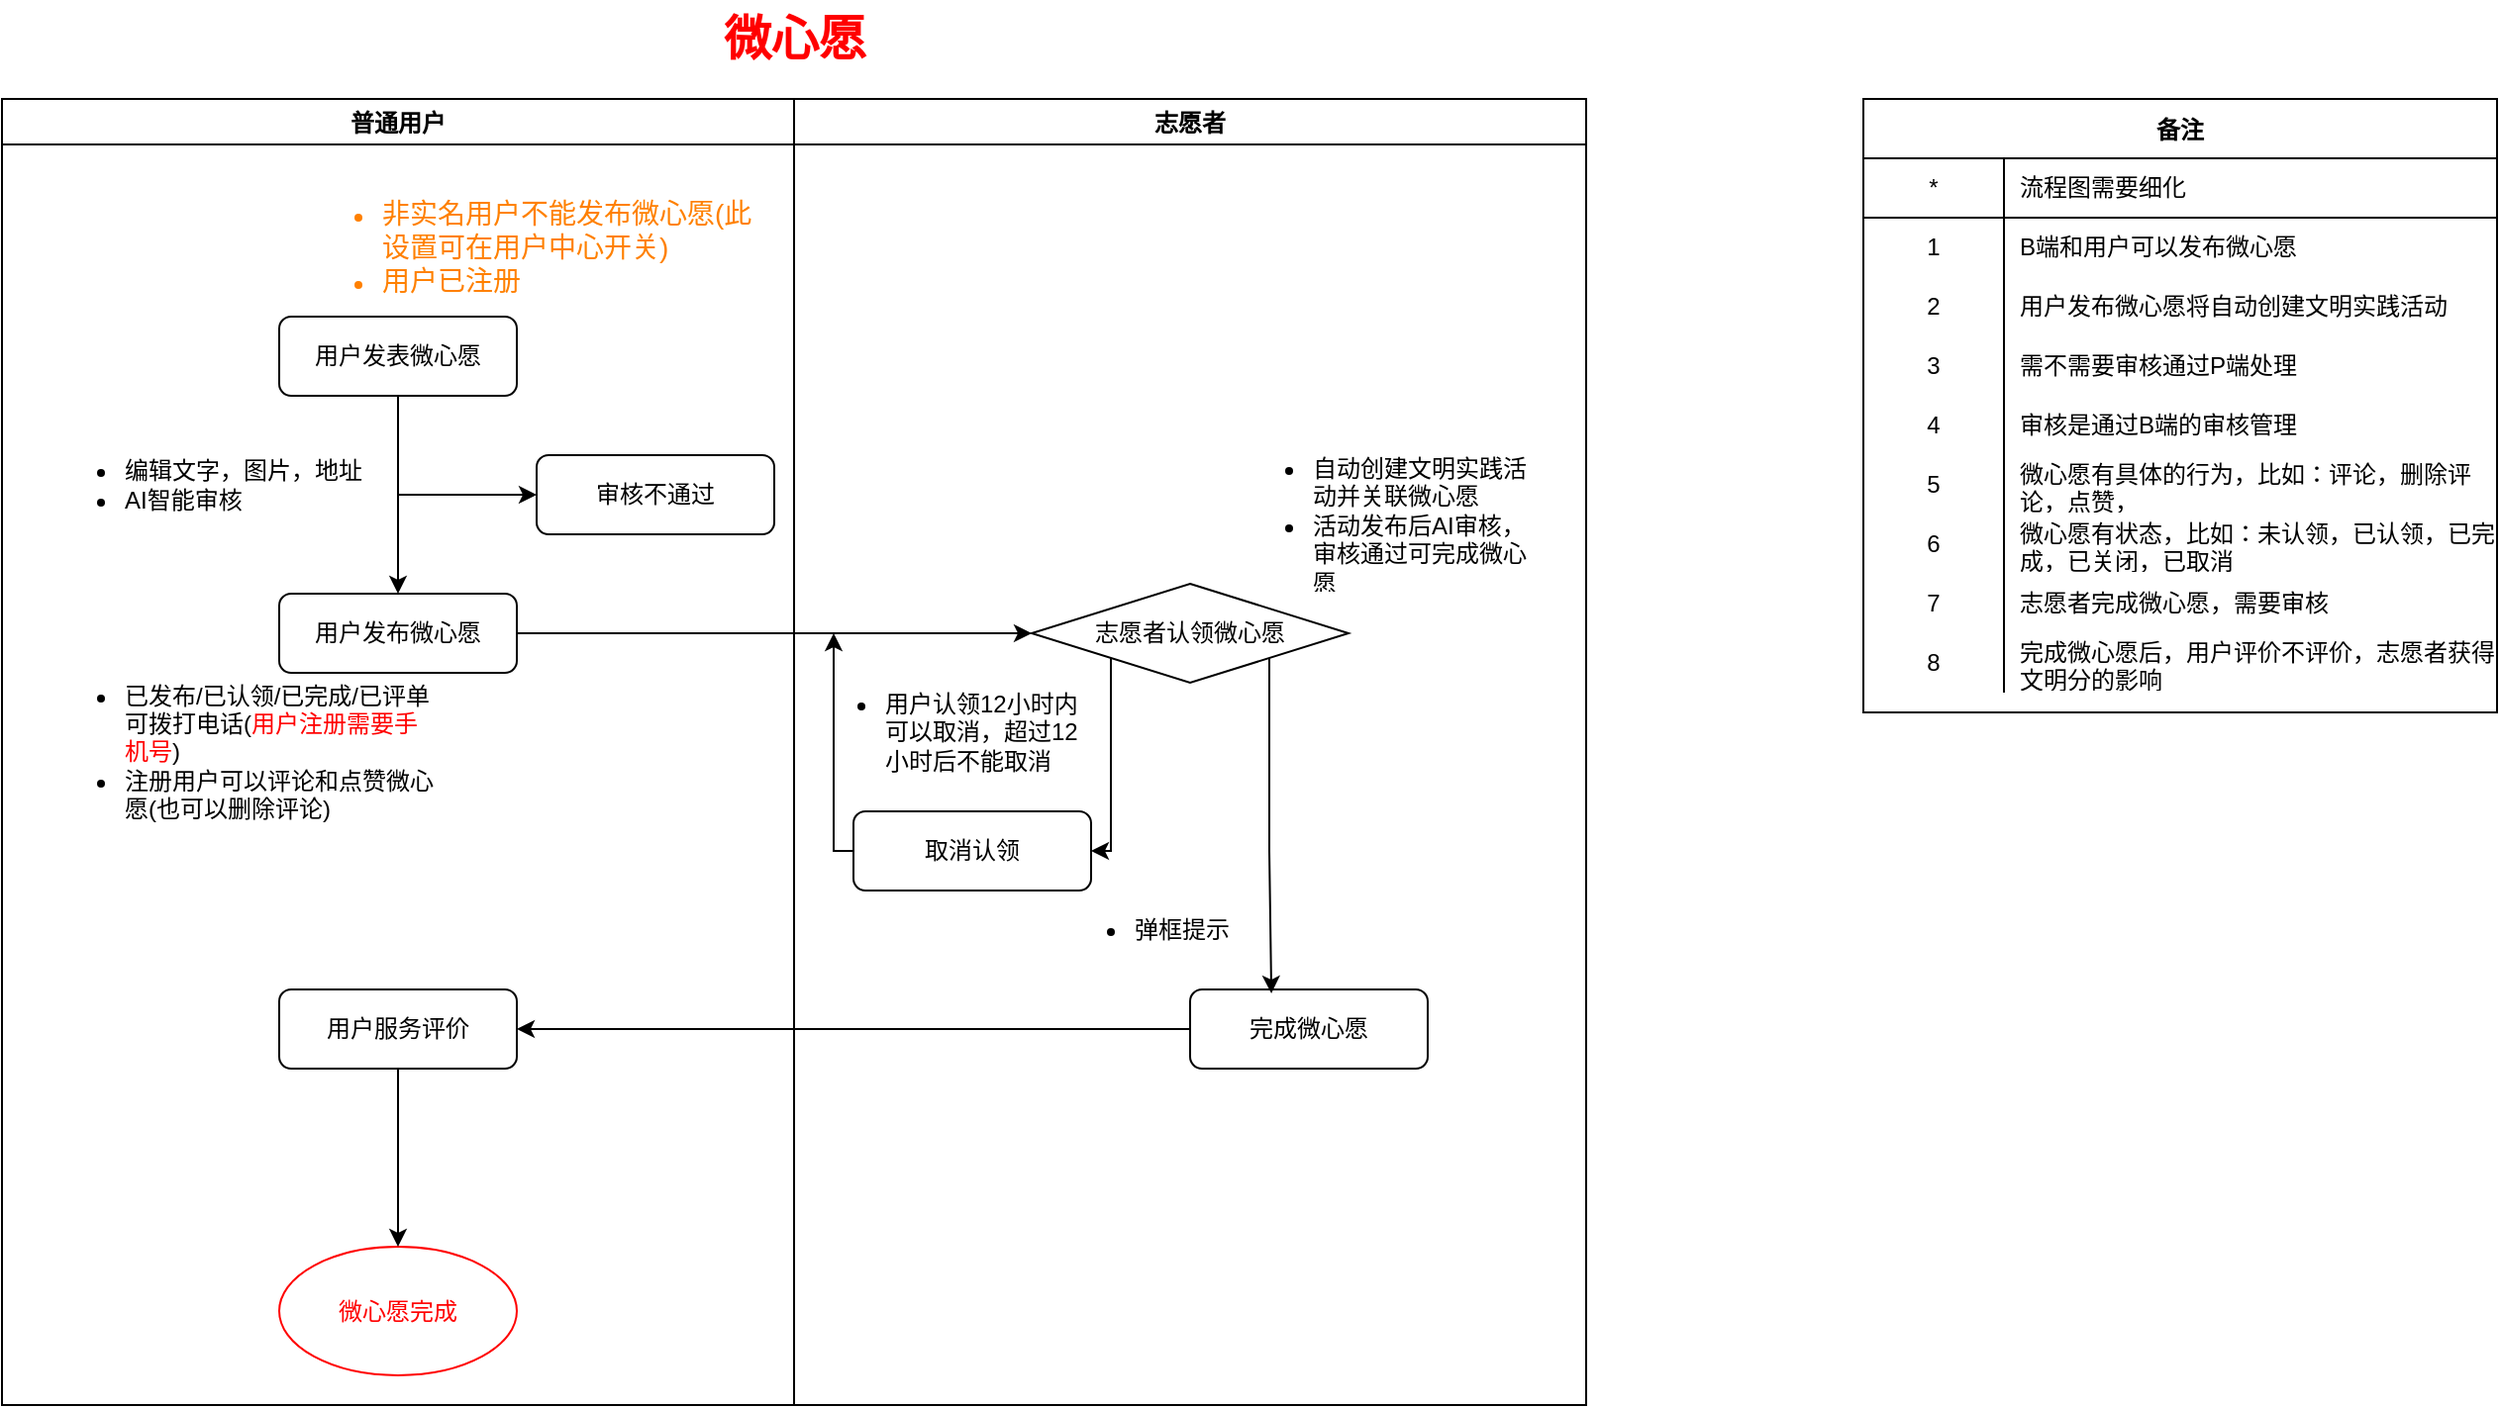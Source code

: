 <mxfile version="15.5.9" type="github">
  <diagram id="RF53XzOAA5hNaFfBE2K2" name="第 1 页">
    <mxGraphModel dx="1422" dy="761" grid="1" gridSize="10" guides="1" tooltips="1" connect="1" arrows="1" fold="1" page="1" pageScale="1" pageWidth="827" pageHeight="1169" math="0" shadow="0">
      <root>
        <mxCell id="0" />
        <mxCell id="1" parent="0" />
        <mxCell id="r-44q59jUduNmyFLekGB-9" value="普通用户" style="swimlane;" parent="1" vertex="1">
          <mxGeometry x="10" y="60" width="400" height="660" as="geometry" />
        </mxCell>
        <mxCell id="r-44q59jUduNmyFLekGB-13" value="用户发表微心愿" style="rounded=1;whiteSpace=wrap;html=1;" parent="r-44q59jUduNmyFLekGB-9" vertex="1">
          <mxGeometry x="140" y="110" width="120" height="40" as="geometry" />
        </mxCell>
        <mxCell id="r-44q59jUduNmyFLekGB-15" value="用户发布微心愿" style="rounded=1;whiteSpace=wrap;html=1;" parent="r-44q59jUduNmyFLekGB-9" vertex="1">
          <mxGeometry x="140" y="250" width="120" height="40" as="geometry" />
        </mxCell>
        <mxCell id="r-44q59jUduNmyFLekGB-18" value="&lt;ul&gt;&lt;li&gt;编辑文字，图片，地址&lt;/li&gt;&lt;li&gt;AI智能审核&lt;/li&gt;&lt;/ul&gt;" style="text;strokeColor=none;fillColor=none;html=1;whiteSpace=wrap;verticalAlign=middle;overflow=hidden;" parent="r-44q59jUduNmyFLekGB-9" vertex="1">
          <mxGeometry x="20" y="150" width="200" height="90" as="geometry" />
        </mxCell>
        <mxCell id="r-44q59jUduNmyFLekGB-21" value="&lt;ul&gt;&lt;li&gt;已发布/已认领/已完成/已评单可拨打电话(&lt;font color=&quot;#ff0000&quot;&gt;用户注册需要手机号&lt;/font&gt;)&lt;/li&gt;&lt;li&gt;注册用户可以评论和点赞微心愿(也可以删除评论)&lt;/li&gt;&lt;/ul&gt;" style="text;strokeColor=none;fillColor=none;html=1;whiteSpace=wrap;verticalAlign=middle;overflow=hidden;" parent="r-44q59jUduNmyFLekGB-9" vertex="1">
          <mxGeometry x="20" y="280" width="200" height="90" as="geometry" />
        </mxCell>
        <mxCell id="r-44q59jUduNmyFLekGB-28" value="审核不通过" style="rounded=1;whiteSpace=wrap;html=1;" parent="r-44q59jUduNmyFLekGB-9" vertex="1">
          <mxGeometry x="270" y="180" width="120" height="40" as="geometry" />
        </mxCell>
        <mxCell id="r-44q59jUduNmyFLekGB-31" value="用户服务评价" style="rounded=1;whiteSpace=wrap;html=1;" parent="r-44q59jUduNmyFLekGB-9" vertex="1">
          <mxGeometry x="140" y="450" width="120" height="40" as="geometry" />
        </mxCell>
        <mxCell id="r-44q59jUduNmyFLekGB-45" value="&lt;font color=&quot;#ff0000&quot;&gt;微心愿完成&lt;/font&gt;" style="ellipse;whiteSpace=wrap;html=1;strokeColor=#FF0000;" parent="r-44q59jUduNmyFLekGB-9" vertex="1">
          <mxGeometry x="140" y="580" width="120" height="65" as="geometry" />
        </mxCell>
        <mxCell id="r-44q59jUduNmyFLekGB-44" value="" style="endArrow=classic;html=1;rounded=0;exitX=0.5;exitY=1;exitDx=0;exitDy=0;entryX=0.5;entryY=0;entryDx=0;entryDy=0;" parent="r-44q59jUduNmyFLekGB-9" source="r-44q59jUduNmyFLekGB-31" target="r-44q59jUduNmyFLekGB-45" edge="1">
          <mxGeometry width="50" height="50" relative="1" as="geometry">
            <mxPoint x="380" y="400" as="sourcePoint" />
            <mxPoint x="200" y="570" as="targetPoint" />
          </mxGeometry>
        </mxCell>
        <mxCell id="QwaynqYEqvaD4cbuKxKj-22" value="&lt;ul&gt;&lt;li&gt;&lt;span style=&quot;font-size: 14px ; background-color: rgb(255 , 255 , 255)&quot;&gt;非实名用户不能发布微心愿(此设置可在用户中心开关)&lt;/span&gt;&lt;/li&gt;&lt;li&gt;&lt;span style=&quot;font-size: 14px ; background-color: rgb(255 , 255 , 255)&quot;&gt;用户已注册&lt;/span&gt;&lt;/li&gt;&lt;/ul&gt;" style="text;strokeColor=none;fillColor=none;html=1;whiteSpace=wrap;verticalAlign=middle;overflow=hidden;fontColor=#FF8000;" parent="r-44q59jUduNmyFLekGB-9" vertex="1">
          <mxGeometry x="150" y="10" width="230" height="130" as="geometry" />
        </mxCell>
        <mxCell id="r-44q59jUduNmyFLekGB-10" value="志愿者" style="swimlane;" parent="1" vertex="1">
          <mxGeometry x="410" y="60" width="400" height="660" as="geometry" />
        </mxCell>
        <mxCell id="r-44q59jUduNmyFLekGB-22" value="完成微心愿" style="rounded=1;whiteSpace=wrap;html=1;" parent="r-44q59jUduNmyFLekGB-10" vertex="1">
          <mxGeometry x="200" y="450" width="120" height="40" as="geometry" />
        </mxCell>
        <mxCell id="r-44q59jUduNmyFLekGB-26" value="&lt;ul&gt;&lt;li&gt;弹框提示&lt;/li&gt;&lt;/ul&gt;" style="text;strokeColor=none;fillColor=none;html=1;whiteSpace=wrap;verticalAlign=middle;overflow=hidden;" parent="r-44q59jUduNmyFLekGB-10" vertex="1">
          <mxGeometry x="130" y="390" width="100" height="60" as="geometry" />
        </mxCell>
        <mxCell id="r-44q59jUduNmyFLekGB-36" value="取消认领" style="rounded=1;whiteSpace=wrap;html=1;" parent="r-44q59jUduNmyFLekGB-10" vertex="1">
          <mxGeometry x="30" y="360" width="120" height="40" as="geometry" />
        </mxCell>
        <mxCell id="r-44q59jUduNmyFLekGB-32" value="&lt;span&gt;志愿者认领微心愿&lt;/span&gt;" style="rhombus;whiteSpace=wrap;html=1;" parent="r-44q59jUduNmyFLekGB-10" vertex="1">
          <mxGeometry x="120" y="245" width="160" height="50" as="geometry" />
        </mxCell>
        <mxCell id="r-44q59jUduNmyFLekGB-35" value="" style="endArrow=classic;html=1;rounded=0;exitX=1;exitY=1;exitDx=0;exitDy=0;entryX=0.342;entryY=0.05;entryDx=0;entryDy=0;entryPerimeter=0;" parent="r-44q59jUduNmyFLekGB-10" source="r-44q59jUduNmyFLekGB-32" target="r-44q59jUduNmyFLekGB-22" edge="1">
          <mxGeometry width="50" height="50" relative="1" as="geometry">
            <mxPoint x="250" y="310" as="sourcePoint" />
            <mxPoint x="240" y="380" as="targetPoint" />
            <Array as="points">
              <mxPoint x="240" y="380" />
            </Array>
          </mxGeometry>
        </mxCell>
        <mxCell id="r-44q59jUduNmyFLekGB-33" value="" style="endArrow=classic;html=1;rounded=0;exitX=0;exitY=1;exitDx=0;exitDy=0;entryX=1;entryY=0.5;entryDx=0;entryDy=0;" parent="r-44q59jUduNmyFLekGB-10" source="r-44q59jUduNmyFLekGB-32" target="r-44q59jUduNmyFLekGB-36" edge="1">
          <mxGeometry width="50" height="50" relative="1" as="geometry">
            <mxPoint x="-20" y="380" as="sourcePoint" />
            <mxPoint x="160" y="380" as="targetPoint" />
            <Array as="points">
              <mxPoint x="160" y="380" />
            </Array>
          </mxGeometry>
        </mxCell>
        <mxCell id="r-44q59jUduNmyFLekGB-40" value="&lt;ul&gt;&lt;li&gt;用户认领12小时内可以取消，超过12小时后不能取消&lt;/li&gt;&lt;/ul&gt;" style="text;strokeColor=none;fillColor=none;html=1;whiteSpace=wrap;verticalAlign=middle;overflow=hidden;" parent="r-44q59jUduNmyFLekGB-10" vertex="1">
          <mxGeometry x="4" y="280" width="146" height="80" as="geometry" />
        </mxCell>
        <mxCell id="r-44q59jUduNmyFLekGB-42" value="&lt;ul&gt;&lt;li&gt;自动创建文明实践活动并关联微心愿&lt;/li&gt;&lt;li&gt;活动发布后AI审核，审核通过可完成微心愿&lt;/li&gt;&lt;/ul&gt;" style="text;strokeColor=none;fillColor=none;html=1;whiteSpace=wrap;verticalAlign=middle;overflow=hidden;" parent="r-44q59jUduNmyFLekGB-10" vertex="1">
          <mxGeometry x="220" y="165" width="150" height="85" as="geometry" />
        </mxCell>
        <mxCell id="r-44q59jUduNmyFLekGB-14" style="edgeStyle=orthogonalEdgeStyle;rounded=0;orthogonalLoop=1;jettySize=auto;html=1;exitX=0.5;exitY=1;exitDx=0;exitDy=0;" parent="1" source="r-44q59jUduNmyFLekGB-13" edge="1">
          <mxGeometry relative="1" as="geometry">
            <mxPoint x="210" y="310" as="targetPoint" />
          </mxGeometry>
        </mxCell>
        <mxCell id="r-44q59jUduNmyFLekGB-29" value="" style="endArrow=classic;html=1;rounded=0;" parent="1" edge="1">
          <mxGeometry width="50" height="50" relative="1" as="geometry">
            <mxPoint x="210" y="260" as="sourcePoint" />
            <mxPoint x="280" y="260" as="targetPoint" />
          </mxGeometry>
        </mxCell>
        <mxCell id="r-44q59jUduNmyFLekGB-38" value="" style="endArrow=classic;html=1;rounded=0;exitX=1;exitY=0.5;exitDx=0;exitDy=0;entryX=0;entryY=0.5;entryDx=0;entryDy=0;" parent="1" source="r-44q59jUduNmyFLekGB-15" target="r-44q59jUduNmyFLekGB-32" edge="1">
          <mxGeometry width="50" height="50" relative="1" as="geometry">
            <mxPoint x="390" y="440" as="sourcePoint" />
            <mxPoint x="440" y="390" as="targetPoint" />
          </mxGeometry>
        </mxCell>
        <mxCell id="r-44q59jUduNmyFLekGB-39" value="" style="endArrow=classic;html=1;rounded=0;exitX=0;exitY=0.5;exitDx=0;exitDy=0;" parent="1" source="r-44q59jUduNmyFLekGB-36" edge="1">
          <mxGeometry width="50" height="50" relative="1" as="geometry">
            <mxPoint x="430" y="440" as="sourcePoint" />
            <mxPoint x="430" y="330" as="targetPoint" />
            <Array as="points">
              <mxPoint x="430" y="440" />
            </Array>
          </mxGeometry>
        </mxCell>
        <mxCell id="r-44q59jUduNmyFLekGB-41" value="" style="endArrow=classic;html=1;rounded=0;exitX=0;exitY=0.5;exitDx=0;exitDy=0;entryX=1;entryY=0.5;entryDx=0;entryDy=0;" parent="1" source="r-44q59jUduNmyFLekGB-22" target="r-44q59jUduNmyFLekGB-31" edge="1">
          <mxGeometry width="50" height="50" relative="1" as="geometry">
            <mxPoint x="390" y="410" as="sourcePoint" />
            <mxPoint x="440" y="360" as="targetPoint" />
          </mxGeometry>
        </mxCell>
        <mxCell id="QwaynqYEqvaD4cbuKxKj-2" value="&lt;font color=&quot;#ff0000&quot;&gt;微心愿&lt;/font&gt;" style="text;strokeColor=none;fillColor=none;html=1;fontSize=24;fontStyle=1;verticalAlign=middle;align=center;" parent="1" vertex="1">
          <mxGeometry x="360" y="10" width="100" height="40" as="geometry" />
        </mxCell>
        <mxCell id="OOwuhPQQeL1bpA8QN-XB-2" value="备注" style="shape=table;startSize=30;container=1;collapsible=0;childLayout=tableLayout;fixedRows=1;rowLines=0;fontStyle=1;align=center;pointerEvents=1;direction=east;" vertex="1" parent="1">
          <mxGeometry x="950" y="60" width="320" height="310" as="geometry" />
        </mxCell>
        <mxCell id="OOwuhPQQeL1bpA8QN-XB-3" value="" style="shape=partialRectangle;html=1;whiteSpace=wrap;collapsible=0;dropTarget=0;pointerEvents=1;fillColor=none;top=0;left=0;bottom=1;right=0;points=[[0,0.5],[1,0.5]];portConstraint=eastwest;" vertex="1" parent="OOwuhPQQeL1bpA8QN-XB-2">
          <mxGeometry y="30" width="320" height="30" as="geometry" />
        </mxCell>
        <mxCell id="OOwuhPQQeL1bpA8QN-XB-4" value="*" style="shape=partialRectangle;html=1;whiteSpace=wrap;connectable=0;fillColor=none;top=0;left=0;bottom=0;right=0;overflow=hidden;pointerEvents=1;" vertex="1" parent="OOwuhPQQeL1bpA8QN-XB-3">
          <mxGeometry width="71" height="30" as="geometry">
            <mxRectangle width="71" height="30" as="alternateBounds" />
          </mxGeometry>
        </mxCell>
        <mxCell id="OOwuhPQQeL1bpA8QN-XB-5" value="流程图需要细化" style="shape=partialRectangle;html=1;whiteSpace=wrap;connectable=0;fillColor=none;top=0;left=0;bottom=0;right=0;align=left;spacingLeft=6;overflow=hidden;pointerEvents=1;" vertex="1" parent="OOwuhPQQeL1bpA8QN-XB-3">
          <mxGeometry x="71" width="249" height="30" as="geometry">
            <mxRectangle width="249" height="30" as="alternateBounds" />
          </mxGeometry>
        </mxCell>
        <mxCell id="OOwuhPQQeL1bpA8QN-XB-34" style="shape=partialRectangle;html=1;whiteSpace=wrap;collapsible=0;dropTarget=0;pointerEvents=1;fillColor=none;top=0;left=0;bottom=0;right=0;points=[[0,0.5],[1,0.5]];portConstraint=eastwest;labelBorderColor=none;labelBackgroundColor=none;verticalAlign=middle;" vertex="1" parent="OOwuhPQQeL1bpA8QN-XB-2">
          <mxGeometry y="60" width="320" height="30" as="geometry" />
        </mxCell>
        <mxCell id="OOwuhPQQeL1bpA8QN-XB-35" value="1" style="shape=partialRectangle;html=1;whiteSpace=wrap;connectable=0;fillColor=none;top=0;left=0;bottom=0;right=0;overflow=hidden;pointerEvents=1;flipV=1;labelBorderColor=none;" vertex="1" parent="OOwuhPQQeL1bpA8QN-XB-34">
          <mxGeometry width="71" height="30" as="geometry">
            <mxRectangle width="71" height="30" as="alternateBounds" />
          </mxGeometry>
        </mxCell>
        <mxCell id="OOwuhPQQeL1bpA8QN-XB-36" value="&lt;span&gt;B端和用户可以发布微心愿&lt;/span&gt;" style="shape=partialRectangle;html=1;whiteSpace=wrap;connectable=0;fillColor=none;top=0;left=0;bottom=0;right=0;align=left;spacingLeft=6;overflow=hidden;pointerEvents=1;" vertex="1" parent="OOwuhPQQeL1bpA8QN-XB-34">
          <mxGeometry x="71" width="249" height="30" as="geometry">
            <mxRectangle width="249" height="30" as="alternateBounds" />
          </mxGeometry>
        </mxCell>
        <mxCell id="OOwuhPQQeL1bpA8QN-XB-31" style="shape=partialRectangle;html=1;whiteSpace=wrap;collapsible=0;dropTarget=0;pointerEvents=1;fillColor=none;top=0;left=0;bottom=0;right=0;points=[[0,0.5],[1,0.5]];portConstraint=eastwest;labelBorderColor=none;labelBackgroundColor=none;verticalAlign=middle;" vertex="1" parent="OOwuhPQQeL1bpA8QN-XB-2">
          <mxGeometry y="90" width="320" height="30" as="geometry" />
        </mxCell>
        <mxCell id="OOwuhPQQeL1bpA8QN-XB-32" value="2" style="shape=partialRectangle;html=1;whiteSpace=wrap;connectable=0;fillColor=none;top=0;left=0;bottom=0;right=0;overflow=hidden;pointerEvents=1;flipV=1;labelBorderColor=none;" vertex="1" parent="OOwuhPQQeL1bpA8QN-XB-31">
          <mxGeometry width="71" height="30" as="geometry">
            <mxRectangle width="71" height="30" as="alternateBounds" />
          </mxGeometry>
        </mxCell>
        <mxCell id="OOwuhPQQeL1bpA8QN-XB-33" value="用户发布微心愿将自动创建文明实践活动" style="shape=partialRectangle;html=1;whiteSpace=wrap;connectable=0;fillColor=none;top=0;left=0;bottom=0;right=0;align=left;spacingLeft=6;overflow=hidden;pointerEvents=1;" vertex="1" parent="OOwuhPQQeL1bpA8QN-XB-31">
          <mxGeometry x="71" width="249" height="30" as="geometry">
            <mxRectangle width="249" height="30" as="alternateBounds" />
          </mxGeometry>
        </mxCell>
        <mxCell id="OOwuhPQQeL1bpA8QN-XB-15" style="shape=partialRectangle;html=1;whiteSpace=wrap;collapsible=0;dropTarget=0;pointerEvents=1;fillColor=none;top=0;left=0;bottom=0;right=0;points=[[0,0.5],[1,0.5]];portConstraint=eastwest;" vertex="1" parent="OOwuhPQQeL1bpA8QN-XB-2">
          <mxGeometry y="120" width="320" height="30" as="geometry" />
        </mxCell>
        <mxCell id="OOwuhPQQeL1bpA8QN-XB-16" value="3" style="shape=partialRectangle;html=1;whiteSpace=wrap;connectable=0;fillColor=none;top=0;left=0;bottom=0;right=0;overflow=hidden;pointerEvents=1;flipH=1;" vertex="1" parent="OOwuhPQQeL1bpA8QN-XB-15">
          <mxGeometry width="71" height="30" as="geometry">
            <mxRectangle width="71" height="30" as="alternateBounds" />
          </mxGeometry>
        </mxCell>
        <mxCell id="OOwuhPQQeL1bpA8QN-XB-17" value="需不需要审核通过P端处理" style="shape=partialRectangle;html=1;whiteSpace=wrap;connectable=0;fillColor=none;top=0;left=0;bottom=0;right=0;align=left;spacingLeft=6;overflow=hidden;pointerEvents=1;" vertex="1" parent="OOwuhPQQeL1bpA8QN-XB-15">
          <mxGeometry x="71" width="249" height="30" as="geometry">
            <mxRectangle width="249" height="30" as="alternateBounds" />
          </mxGeometry>
        </mxCell>
        <mxCell id="OOwuhPQQeL1bpA8QN-XB-6" value="" style="shape=partialRectangle;html=1;whiteSpace=wrap;collapsible=0;dropTarget=0;pointerEvents=1;fillColor=none;top=0;left=0;bottom=0;right=0;points=[[0,0.5],[1,0.5]];portConstraint=eastwest;" vertex="1" parent="OOwuhPQQeL1bpA8QN-XB-2">
          <mxGeometry y="150" width="320" height="30" as="geometry" />
        </mxCell>
        <mxCell id="OOwuhPQQeL1bpA8QN-XB-7" value="4" style="shape=partialRectangle;html=1;whiteSpace=wrap;connectable=0;fillColor=none;top=0;left=0;bottom=0;right=0;overflow=hidden;pointerEvents=1;" vertex="1" parent="OOwuhPQQeL1bpA8QN-XB-6">
          <mxGeometry width="71" height="30" as="geometry">
            <mxRectangle width="71" height="30" as="alternateBounds" />
          </mxGeometry>
        </mxCell>
        <mxCell id="OOwuhPQQeL1bpA8QN-XB-8" value="审核是通过B端的审核管理" style="shape=partialRectangle;html=1;whiteSpace=wrap;connectable=0;fillColor=none;top=0;left=0;bottom=0;right=0;align=left;spacingLeft=6;overflow=hidden;pointerEvents=1;" vertex="1" parent="OOwuhPQQeL1bpA8QN-XB-6">
          <mxGeometry x="71" width="249" height="30" as="geometry">
            <mxRectangle width="249" height="30" as="alternateBounds" />
          </mxGeometry>
        </mxCell>
        <mxCell id="OOwuhPQQeL1bpA8QN-XB-9" value="" style="shape=partialRectangle;html=1;whiteSpace=wrap;collapsible=0;dropTarget=0;pointerEvents=1;fillColor=none;top=0;left=0;bottom=0;right=0;points=[[0,0.5],[1,0.5]];portConstraint=eastwest;" vertex="1" parent="OOwuhPQQeL1bpA8QN-XB-2">
          <mxGeometry y="180" width="320" height="30" as="geometry" />
        </mxCell>
        <mxCell id="OOwuhPQQeL1bpA8QN-XB-10" value="5" style="shape=partialRectangle;html=1;whiteSpace=wrap;connectable=0;fillColor=none;top=0;left=0;bottom=0;right=0;overflow=hidden;pointerEvents=1;" vertex="1" parent="OOwuhPQQeL1bpA8QN-XB-9">
          <mxGeometry width="71" height="30" as="geometry">
            <mxRectangle width="71" height="30" as="alternateBounds" />
          </mxGeometry>
        </mxCell>
        <mxCell id="OOwuhPQQeL1bpA8QN-XB-11" value="微心愿有具体的行为，比如：评论，删除评论，点赞，" style="shape=partialRectangle;html=1;whiteSpace=wrap;connectable=0;fillColor=none;top=0;left=0;bottom=0;right=0;align=left;spacingLeft=6;overflow=hidden;pointerEvents=1;" vertex="1" parent="OOwuhPQQeL1bpA8QN-XB-9">
          <mxGeometry x="71" width="249" height="30" as="geometry">
            <mxRectangle width="249" height="30" as="alternateBounds" />
          </mxGeometry>
        </mxCell>
        <mxCell id="OOwuhPQQeL1bpA8QN-XB-21" style="shape=partialRectangle;html=1;whiteSpace=wrap;collapsible=0;dropTarget=0;pointerEvents=1;fillColor=none;top=0;left=0;bottom=0;right=0;points=[[0,0.5],[1,0.5]];portConstraint=eastwest;labelBorderColor=none;labelBackgroundColor=none;verticalAlign=middle;" vertex="1" parent="OOwuhPQQeL1bpA8QN-XB-2">
          <mxGeometry y="210" width="320" height="30" as="geometry" />
        </mxCell>
        <mxCell id="OOwuhPQQeL1bpA8QN-XB-22" value="6" style="shape=partialRectangle;html=1;whiteSpace=wrap;connectable=0;fillColor=none;top=0;left=0;bottom=0;right=0;overflow=hidden;pointerEvents=1;flipV=1;labelBorderColor=none;" vertex="1" parent="OOwuhPQQeL1bpA8QN-XB-21">
          <mxGeometry width="71" height="30" as="geometry">
            <mxRectangle width="71" height="30" as="alternateBounds" />
          </mxGeometry>
        </mxCell>
        <mxCell id="OOwuhPQQeL1bpA8QN-XB-23" value="微心愿有状态，比如：未认领，已认领，已完成，已关闭，已取消" style="shape=partialRectangle;html=1;whiteSpace=wrap;connectable=0;fillColor=none;top=0;left=0;bottom=0;right=0;align=left;spacingLeft=6;overflow=hidden;pointerEvents=1;fontSize=12;strokeWidth=1;" vertex="1" parent="OOwuhPQQeL1bpA8QN-XB-21">
          <mxGeometry x="71" width="249" height="30" as="geometry">
            <mxRectangle width="249" height="30" as="alternateBounds" />
          </mxGeometry>
        </mxCell>
        <mxCell id="OOwuhPQQeL1bpA8QN-XB-25" style="shape=partialRectangle;html=1;whiteSpace=wrap;collapsible=0;dropTarget=0;pointerEvents=1;fillColor=none;top=0;left=0;bottom=0;right=0;points=[[0,0.5],[1,0.5]];portConstraint=eastwest;labelBorderColor=none;labelBackgroundColor=none;verticalAlign=middle;" vertex="1" parent="OOwuhPQQeL1bpA8QN-XB-2">
          <mxGeometry y="240" width="320" height="30" as="geometry" />
        </mxCell>
        <mxCell id="OOwuhPQQeL1bpA8QN-XB-26" value="7" style="shape=partialRectangle;html=1;whiteSpace=wrap;connectable=0;fillColor=none;top=0;left=0;bottom=0;right=0;overflow=hidden;pointerEvents=1;flipV=1;labelBorderColor=none;" vertex="1" parent="OOwuhPQQeL1bpA8QN-XB-25">
          <mxGeometry width="71" height="30" as="geometry">
            <mxRectangle width="71" height="30" as="alternateBounds" />
          </mxGeometry>
        </mxCell>
        <mxCell id="OOwuhPQQeL1bpA8QN-XB-27" value="志愿者完成微心愿，需要审核" style="shape=partialRectangle;html=1;whiteSpace=wrap;connectable=0;fillColor=none;top=0;left=0;bottom=0;right=0;align=left;spacingLeft=6;overflow=hidden;pointerEvents=1;" vertex="1" parent="OOwuhPQQeL1bpA8QN-XB-25">
          <mxGeometry x="71" width="249" height="30" as="geometry">
            <mxRectangle width="249" height="30" as="alternateBounds" />
          </mxGeometry>
        </mxCell>
        <mxCell id="OOwuhPQQeL1bpA8QN-XB-28" style="shape=partialRectangle;html=1;whiteSpace=wrap;collapsible=0;dropTarget=0;pointerEvents=1;fillColor=none;top=0;left=0;bottom=0;right=0;points=[[0,0.5],[1,0.5]];portConstraint=eastwest;labelBorderColor=none;labelBackgroundColor=none;verticalAlign=middle;" vertex="1" parent="OOwuhPQQeL1bpA8QN-XB-2">
          <mxGeometry y="270" width="320" height="30" as="geometry" />
        </mxCell>
        <mxCell id="OOwuhPQQeL1bpA8QN-XB-29" value="8" style="shape=partialRectangle;html=1;whiteSpace=wrap;connectable=0;fillColor=none;top=0;left=0;bottom=0;right=0;overflow=hidden;pointerEvents=1;flipV=1;labelBorderColor=none;" vertex="1" parent="OOwuhPQQeL1bpA8QN-XB-28">
          <mxGeometry width="71" height="30" as="geometry">
            <mxRectangle width="71" height="30" as="alternateBounds" />
          </mxGeometry>
        </mxCell>
        <mxCell id="OOwuhPQQeL1bpA8QN-XB-30" value="完成微心愿后，用户评价不评价，志愿者获得文明分的影响" style="shape=partialRectangle;html=1;whiteSpace=wrap;connectable=0;fillColor=none;top=0;left=0;bottom=0;right=0;align=left;spacingLeft=6;overflow=hidden;pointerEvents=1;" vertex="1" parent="OOwuhPQQeL1bpA8QN-XB-28">
          <mxGeometry x="71" width="249" height="30" as="geometry">
            <mxRectangle width="249" height="30" as="alternateBounds" />
          </mxGeometry>
        </mxCell>
      </root>
    </mxGraphModel>
  </diagram>
</mxfile>
